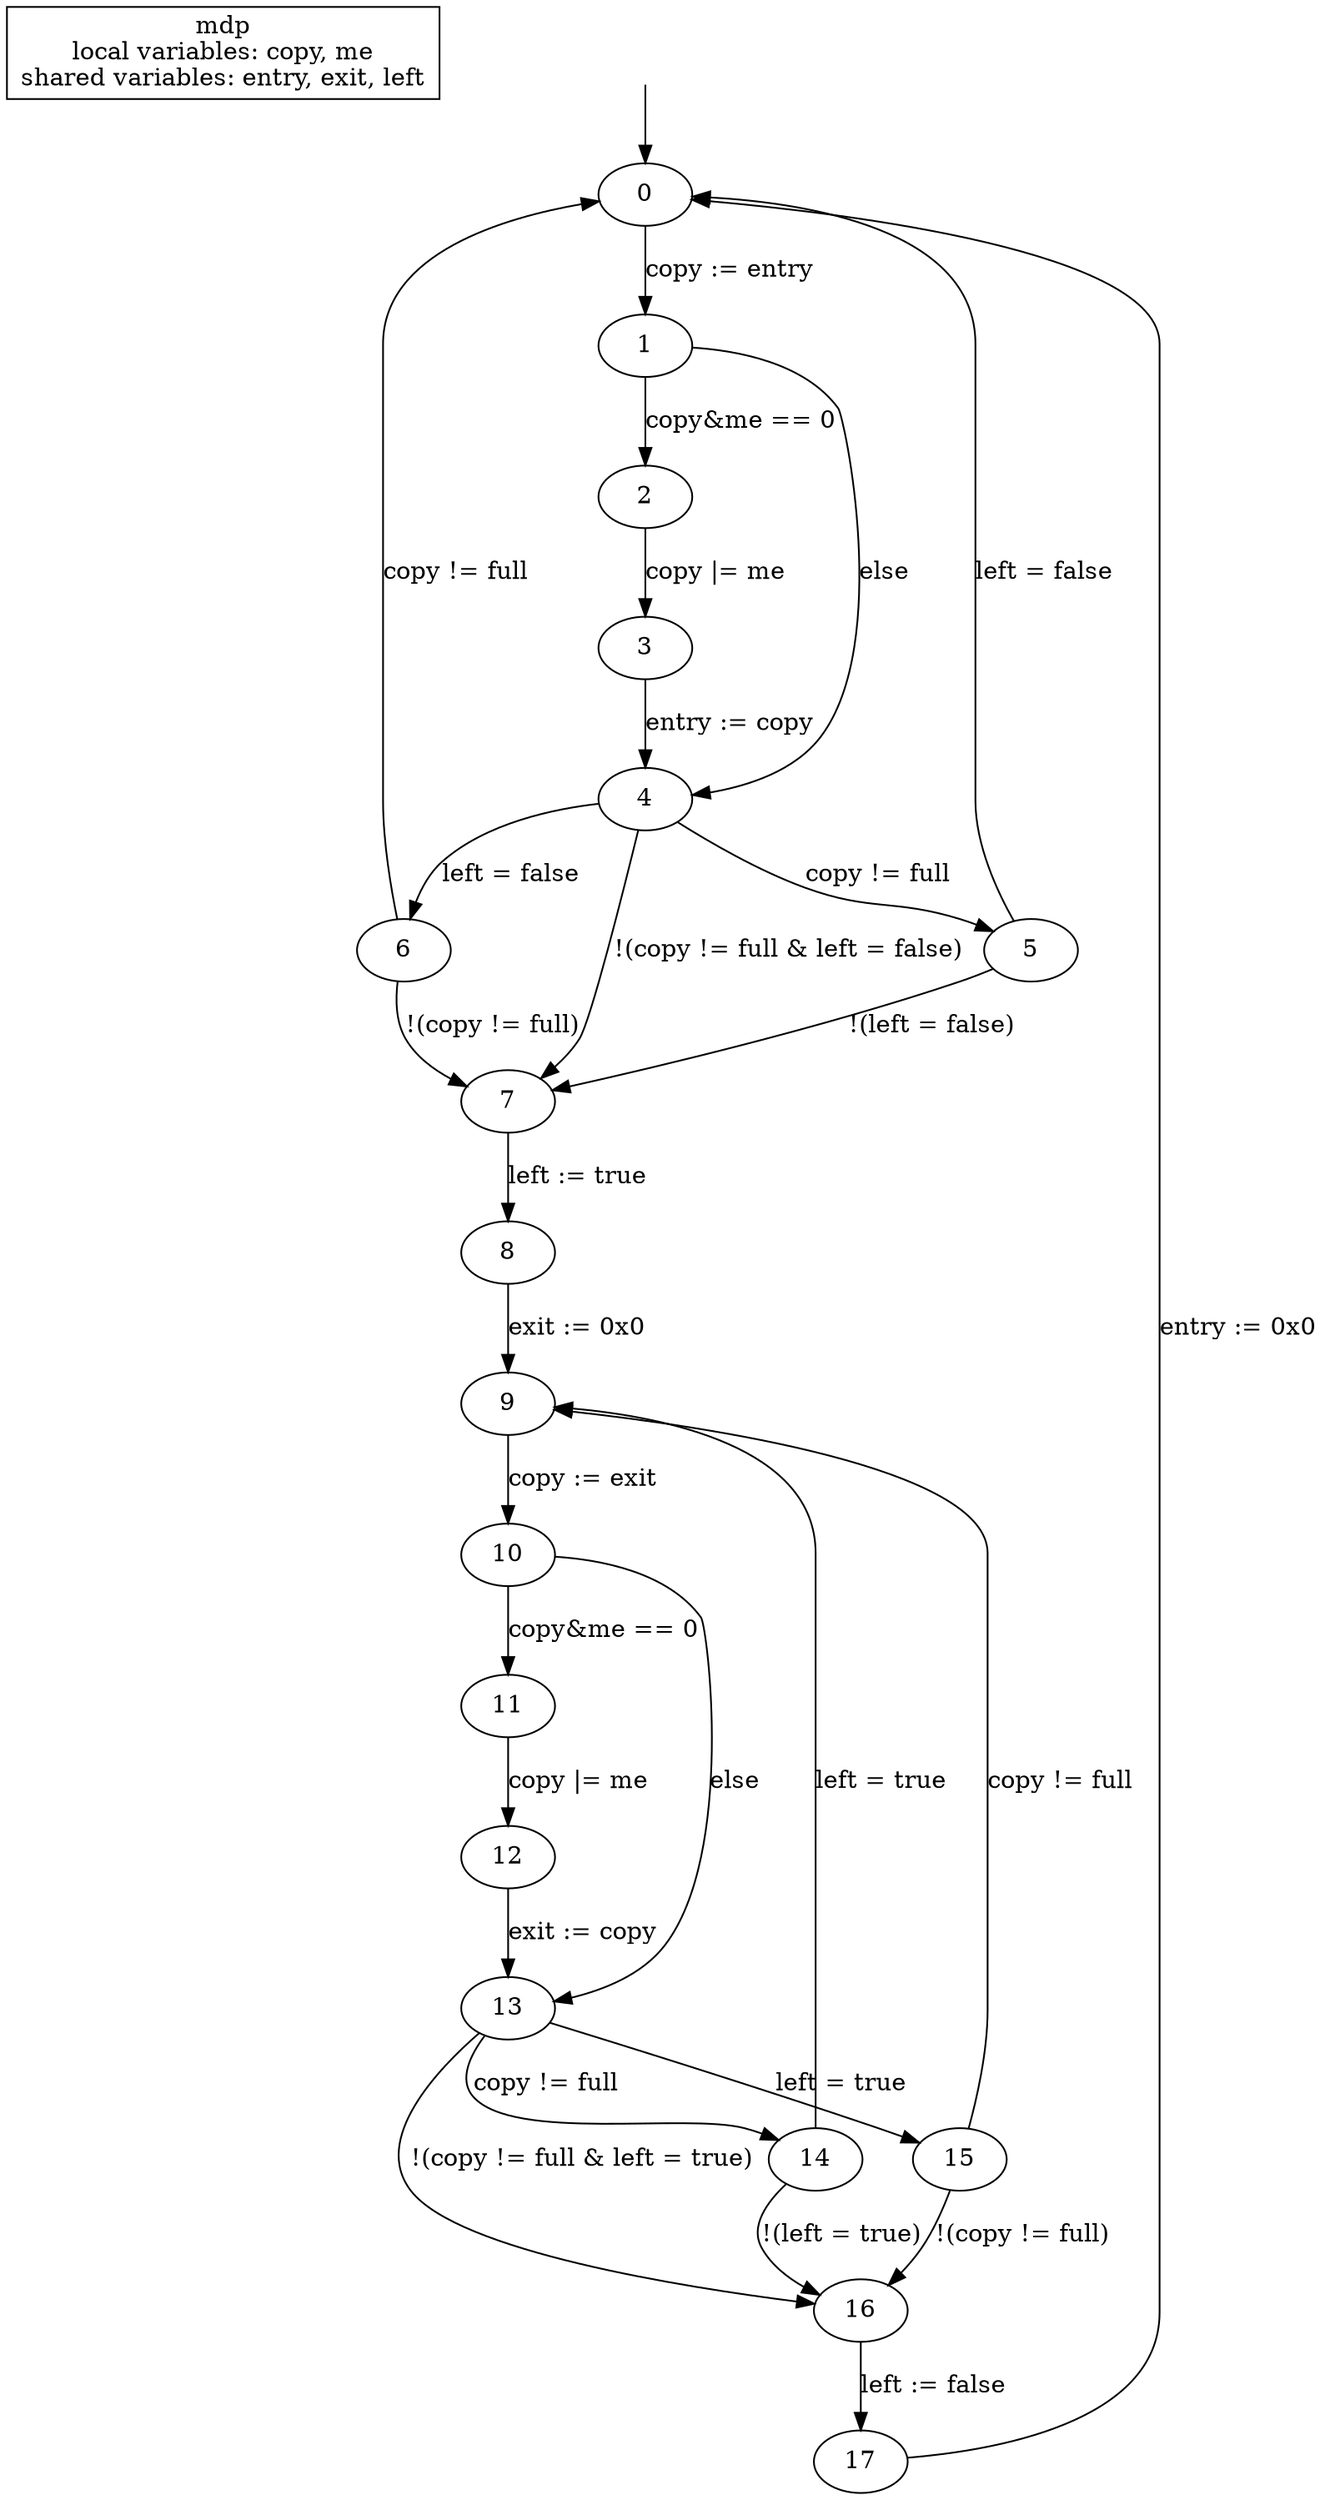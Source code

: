 digraph {

	"mdp\nlocal variables: copy, me\nshared variables: entry, exit, left" [nojustify=true, shape=box]
	
	initial_state_source [style=invis]
	initial_state_source -> "0"

	"0"  -> "1"  [weight=10, label="copy := entry"]

	"1"  -> "2"  [weight=10, label="copy&me == 0"]
	"2"  -> "3"  [weight=10, label="copy |= me"]
	"3"  -> "4"  [weight=10, label="entry := copy"]
	"1"  -> "4"  [label="else"]

	"4"  -> "5"  [label="copy != full"]
	"4"  -> "6"  [label="left = false"]
	"4"  -> "7"  [label="!(copy != full & left = false)"]
	"5"  -> "0"  [label="left = false"]
	"5"  -> "7"  [label="!(left = false)"]
	"6"  -> "0"  [label="copy != full"]
	"6"  -> "7"  [label="!(copy != full)"]

	"7"  -> "8"  [weight=10, label="left := true"]
	"8"  -> "9"  [weight=10, label="exit := 0x0"]

	"9"  -> "10" [weight=10, label="copy := exit"]
	"10" -> "11" [weight=10, label="copy&me == 0"]
	"11" -> "12" [weight=10, label="copy |= me"]
	"12" -> "13" [weight=10, label="exit := copy"]
	"10" -> "13" [label="else"]

	"13" -> "14" [label="copy != full"]
	"13" -> "15" [label="left = true"]
	"13" -> "16" [label="!(copy != full & left = true)"]
	"14" -> "9"  [label="left = true"]
	"14" -> "16" [label="!(left = true)"]
	"15" -> "9"  [label="copy != full"]
	"15" -> "16" [label="!(copy != full)"]

	"16" -> "17" [weight=10, label="left := false"]
	"17" -> "0"  [label="entry := 0x0"]
}


